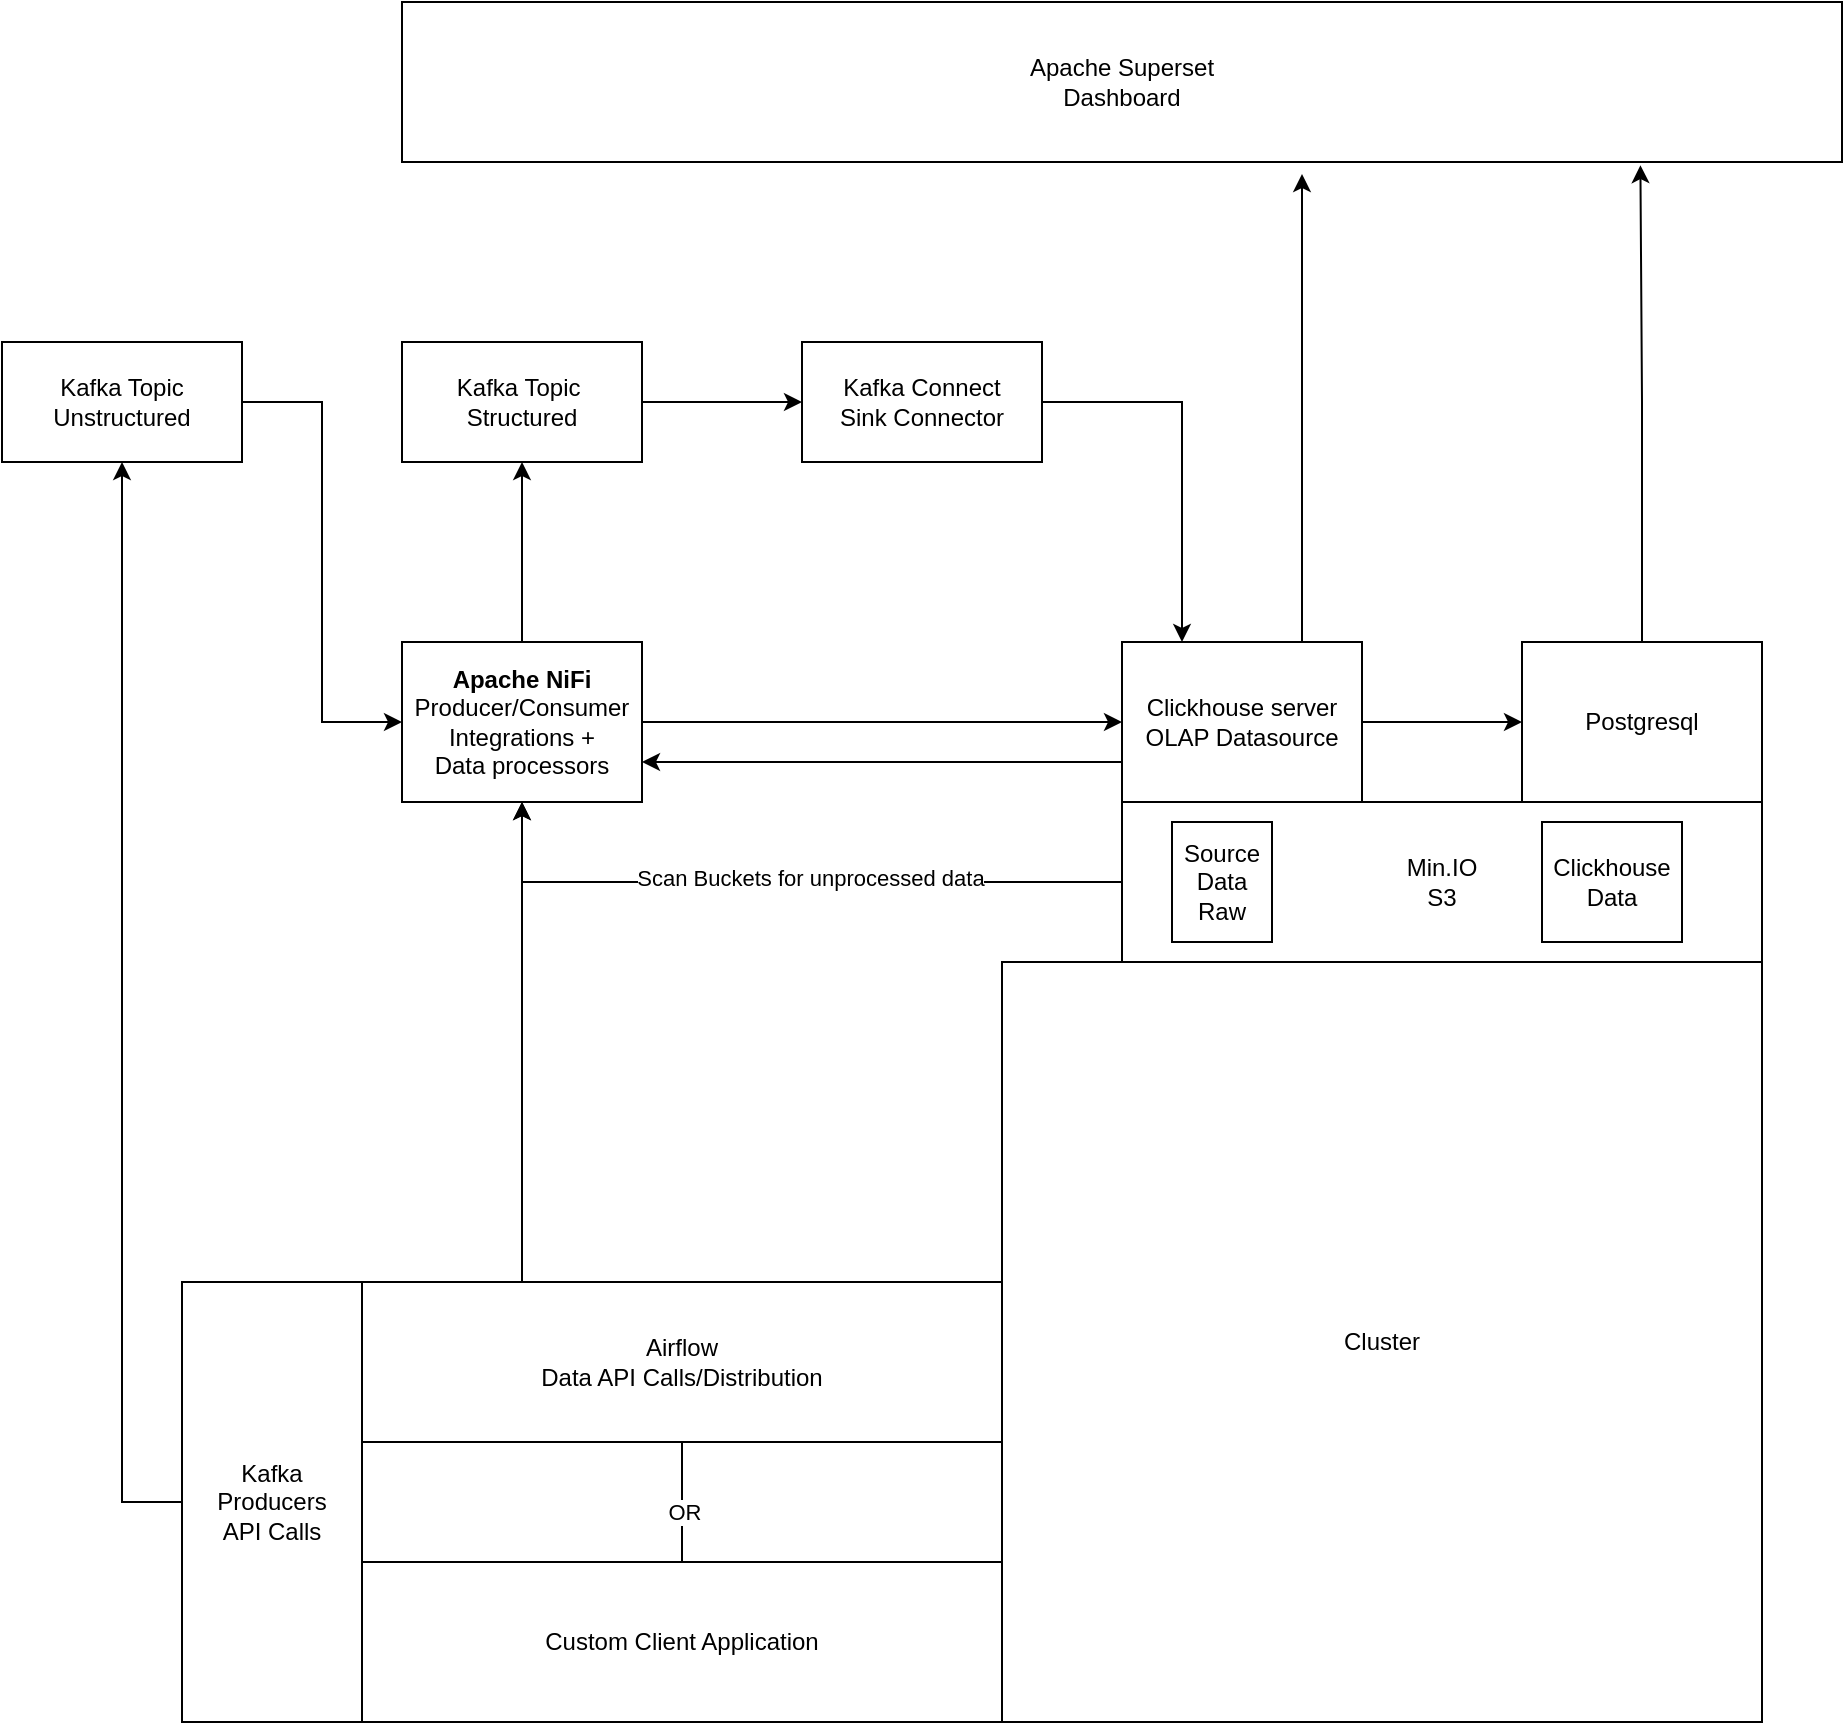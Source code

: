<mxfile version="24.7.6">
  <diagram name="Page-1" id="XsUpKN5bkYY6bdaOg-o0">
    <mxGraphModel dx="1507" dy="1868" grid="1" gridSize="10" guides="1" tooltips="1" connect="1" arrows="1" fold="1" page="1" pageScale="1" pageWidth="850" pageHeight="1100" math="0" shadow="0">
      <root>
        <mxCell id="0" />
        <mxCell id="1" parent="0" />
        <mxCell id="AOcJWjodGGVIR-0718zk-1" value="&lt;div&gt;Apache Superset&lt;br&gt;&lt;/div&gt;&lt;div&gt;Dashboard&lt;/div&gt;" style="rounded=0;whiteSpace=wrap;html=1;" vertex="1" parent="1">
          <mxGeometry x="40" y="-80" width="720" height="80" as="geometry" />
        </mxCell>
        <mxCell id="AOcJWjodGGVIR-0718zk-49" style="edgeStyle=orthogonalEdgeStyle;rounded=0;orthogonalLoop=1;jettySize=auto;html=1;exitX=0;exitY=0.75;exitDx=0;exitDy=0;entryX=1;entryY=0.75;entryDx=0;entryDy=0;" edge="1" parent="1" source="AOcJWjodGGVIR-0718zk-2" target="AOcJWjodGGVIR-0718zk-17">
          <mxGeometry relative="1" as="geometry" />
        </mxCell>
        <mxCell id="AOcJWjodGGVIR-0718zk-55" style="edgeStyle=orthogonalEdgeStyle;rounded=0;orthogonalLoop=1;jettySize=auto;html=1;exitX=1;exitY=0.5;exitDx=0;exitDy=0;entryX=0;entryY=0.5;entryDx=0;entryDy=0;" edge="1" parent="1" source="AOcJWjodGGVIR-0718zk-2" target="AOcJWjodGGVIR-0718zk-54">
          <mxGeometry relative="1" as="geometry" />
        </mxCell>
        <mxCell id="AOcJWjodGGVIR-0718zk-2" value="Clickhouse server&lt;div&gt;OLAP Datasource&lt;/div&gt;" style="rounded=0;whiteSpace=wrap;html=1;" vertex="1" parent="1">
          <mxGeometry x="400" y="240" width="120" height="80" as="geometry" />
        </mxCell>
        <mxCell id="AOcJWjodGGVIR-0718zk-3" style="edgeStyle=orthogonalEdgeStyle;rounded=0;orthogonalLoop=1;jettySize=auto;html=1;exitX=0;exitY=0.5;exitDx=0;exitDy=0;entryX=0.5;entryY=1;entryDx=0;entryDy=0;" edge="1" parent="1" source="AOcJWjodGGVIR-0718zk-5" target="AOcJWjodGGVIR-0718zk-17">
          <mxGeometry relative="1" as="geometry" />
        </mxCell>
        <mxCell id="AOcJWjodGGVIR-0718zk-4" value="Scan Buckets for unprocessed data" style="edgeLabel;html=1;align=center;verticalAlign=middle;resizable=0;points=[];" vertex="1" connectable="0" parent="AOcJWjodGGVIR-0718zk-3">
          <mxGeometry x="-0.081" y="-2" relative="1" as="geometry">
            <mxPoint as="offset" />
          </mxGeometry>
        </mxCell>
        <mxCell id="AOcJWjodGGVIR-0718zk-5" value="Min.IO&lt;div&gt;S3&lt;/div&gt;" style="rounded=0;whiteSpace=wrap;html=1;" vertex="1" parent="1">
          <mxGeometry x="400" y="320" width="320" height="80" as="geometry" />
        </mxCell>
        <mxCell id="AOcJWjodGGVIR-0718zk-6" value="" style="shape=flexArrow;endArrow=classic;html=1;rounded=0;endWidth=26;endSize=15.33;width=78;strokeColor=none;startArrow=block;" edge="1" parent="1">
          <mxGeometry width="50" height="50" relative="1" as="geometry">
            <mxPoint x="570" y="450" as="sourcePoint" />
            <mxPoint x="570" y="260" as="targetPoint" />
            <Array as="points">
              <mxPoint x="570" y="340" />
            </Array>
          </mxGeometry>
        </mxCell>
        <mxCell id="AOcJWjodGGVIR-0718zk-9" value="Source Data Raw" style="rounded=0;whiteSpace=wrap;html=1;" vertex="1" parent="1">
          <mxGeometry x="425" y="330" width="50" height="60" as="geometry" />
        </mxCell>
        <mxCell id="AOcJWjodGGVIR-0718zk-45" style="edgeStyle=orthogonalEdgeStyle;rounded=0;orthogonalLoop=1;jettySize=auto;html=1;exitX=0.25;exitY=0;exitDx=0;exitDy=0;entryX=0.5;entryY=1;entryDx=0;entryDy=0;" edge="1" parent="1" source="AOcJWjodGGVIR-0718zk-10" target="AOcJWjodGGVIR-0718zk-17">
          <mxGeometry relative="1" as="geometry" />
        </mxCell>
        <mxCell id="AOcJWjodGGVIR-0718zk-10" value="Airflow&lt;div&gt;Data API Calls/Distribution&lt;/div&gt;" style="rounded=0;whiteSpace=wrap;html=1;" vertex="1" parent="1">
          <mxGeometry x="20" y="560" width="320" height="80" as="geometry" />
        </mxCell>
        <mxCell id="AOcJWjodGGVIR-0718zk-47" style="edgeStyle=orthogonalEdgeStyle;rounded=0;orthogonalLoop=1;jettySize=auto;html=1;exitX=0;exitY=0.5;exitDx=0;exitDy=0;entryX=0.5;entryY=1;entryDx=0;entryDy=0;" edge="1" parent="1" source="AOcJWjodGGVIR-0718zk-14" target="AOcJWjodGGVIR-0718zk-37">
          <mxGeometry relative="1" as="geometry" />
        </mxCell>
        <mxCell id="AOcJWjodGGVIR-0718zk-14" value="Kafka Producers&lt;div&gt;API Calls&lt;/div&gt;" style="rounded=0;whiteSpace=wrap;html=1;" vertex="1" parent="1">
          <mxGeometry x="-70" y="560" width="90" height="220" as="geometry" />
        </mxCell>
        <mxCell id="AOcJWjodGGVIR-0718zk-15" style="edgeStyle=orthogonalEdgeStyle;rounded=0;orthogonalLoop=1;jettySize=auto;html=1;exitX=1;exitY=0.5;exitDx=0;exitDy=0;entryX=0;entryY=0.5;entryDx=0;entryDy=0;" edge="1" parent="1" source="AOcJWjodGGVIR-0718zk-17" target="AOcJWjodGGVIR-0718zk-2">
          <mxGeometry relative="1" as="geometry">
            <mxPoint x="380" y="290" as="targetPoint" />
          </mxGeometry>
        </mxCell>
        <mxCell id="AOcJWjodGGVIR-0718zk-41" style="edgeStyle=orthogonalEdgeStyle;rounded=0;orthogonalLoop=1;jettySize=auto;html=1;exitX=0.5;exitY=0;exitDx=0;exitDy=0;" edge="1" parent="1" source="AOcJWjodGGVIR-0718zk-17" target="AOcJWjodGGVIR-0718zk-40">
          <mxGeometry relative="1" as="geometry" />
        </mxCell>
        <mxCell id="AOcJWjodGGVIR-0718zk-17" value="&lt;b&gt;Apache NiFi&lt;/b&gt;&lt;div&gt;Producer/Consumer Integrations +&lt;/div&gt;&lt;div&gt;Data processors&lt;/div&gt;" style="rounded=0;whiteSpace=wrap;html=1;" vertex="1" parent="1">
          <mxGeometry x="40" y="240" width="120" height="80" as="geometry" />
        </mxCell>
        <mxCell id="AOcJWjodGGVIR-0718zk-18" style="edgeStyle=orthogonalEdgeStyle;rounded=0;orthogonalLoop=1;jettySize=auto;html=1;exitX=0.75;exitY=0;exitDx=0;exitDy=0;" edge="1" parent="1" source="AOcJWjodGGVIR-0718zk-2">
          <mxGeometry relative="1" as="geometry">
            <mxPoint x="490" y="6" as="targetPoint" />
          </mxGeometry>
        </mxCell>
        <mxCell id="AOcJWjodGGVIR-0718zk-39" style="edgeStyle=orthogonalEdgeStyle;rounded=0;orthogonalLoop=1;jettySize=auto;html=1;exitX=1;exitY=0.5;exitDx=0;exitDy=0;entryX=0;entryY=0.5;entryDx=0;entryDy=0;" edge="1" parent="1" source="AOcJWjodGGVIR-0718zk-37" target="AOcJWjodGGVIR-0718zk-17">
          <mxGeometry relative="1" as="geometry" />
        </mxCell>
        <mxCell id="AOcJWjodGGVIR-0718zk-37" value="Kafka Topic&lt;div&gt;Unstructured&lt;/div&gt;" style="rounded=0;whiteSpace=wrap;html=1;" vertex="1" parent="1">
          <mxGeometry x="-160" y="90" width="120" height="60" as="geometry" />
        </mxCell>
        <mxCell id="AOcJWjodGGVIR-0718zk-43" style="edgeStyle=orthogonalEdgeStyle;rounded=0;orthogonalLoop=1;jettySize=auto;html=1;exitX=1;exitY=0.5;exitDx=0;exitDy=0;entryX=0;entryY=0.5;entryDx=0;entryDy=0;" edge="1" parent="1" source="AOcJWjodGGVIR-0718zk-40" target="AOcJWjodGGVIR-0718zk-42">
          <mxGeometry relative="1" as="geometry" />
        </mxCell>
        <mxCell id="AOcJWjodGGVIR-0718zk-40" value="Kafka Topic&amp;nbsp;&lt;div&gt;Structured&lt;/div&gt;" style="rounded=0;whiteSpace=wrap;html=1;" vertex="1" parent="1">
          <mxGeometry x="40" y="90" width="120" height="60" as="geometry" />
        </mxCell>
        <mxCell id="AOcJWjodGGVIR-0718zk-44" style="edgeStyle=orthogonalEdgeStyle;rounded=0;orthogonalLoop=1;jettySize=auto;html=1;exitX=1;exitY=0.5;exitDx=0;exitDy=0;entryX=0.25;entryY=0;entryDx=0;entryDy=0;" edge="1" parent="1" source="AOcJWjodGGVIR-0718zk-42" target="AOcJWjodGGVIR-0718zk-2">
          <mxGeometry relative="1" as="geometry" />
        </mxCell>
        <mxCell id="AOcJWjodGGVIR-0718zk-42" value="Kafka Connect&lt;div&gt;Sink Connector&lt;/div&gt;" style="rounded=0;whiteSpace=wrap;html=1;" vertex="1" parent="1">
          <mxGeometry x="240" y="90" width="120" height="60" as="geometry" />
        </mxCell>
        <mxCell id="AOcJWjodGGVIR-0718zk-51" value="" style="edgeStyle=orthogonalEdgeStyle;rounded=0;orthogonalLoop=1;jettySize=auto;html=1;endArrow=none;endFill=0;" edge="1" parent="1" source="AOcJWjodGGVIR-0718zk-50" target="AOcJWjodGGVIR-0718zk-10">
          <mxGeometry relative="1" as="geometry" />
        </mxCell>
        <mxCell id="AOcJWjodGGVIR-0718zk-52" value="OR" style="edgeLabel;html=1;align=center;verticalAlign=middle;resizable=0;points=[];" vertex="1" connectable="0" parent="AOcJWjodGGVIR-0718zk-51">
          <mxGeometry x="-0.148" y="-1" relative="1" as="geometry">
            <mxPoint as="offset" />
          </mxGeometry>
        </mxCell>
        <mxCell id="AOcJWjodGGVIR-0718zk-50" value="Custom Client Application" style="rounded=0;whiteSpace=wrap;html=1;" vertex="1" parent="1">
          <mxGeometry x="20" y="700" width="320" height="80" as="geometry" />
        </mxCell>
        <mxCell id="AOcJWjodGGVIR-0718zk-53" value="Cluster" style="rounded=0;whiteSpace=wrap;html=1;" vertex="1" parent="1">
          <mxGeometry x="340" y="400" width="380" height="380" as="geometry" />
        </mxCell>
        <mxCell id="AOcJWjodGGVIR-0718zk-54" value="&lt;div&gt;Postgresql&lt;/div&gt;" style="rounded=0;whiteSpace=wrap;html=1;" vertex="1" parent="1">
          <mxGeometry x="600" y="240" width="120" height="80" as="geometry" />
        </mxCell>
        <mxCell id="AOcJWjodGGVIR-0718zk-56" style="edgeStyle=orthogonalEdgeStyle;rounded=0;orthogonalLoop=1;jettySize=auto;html=1;exitX=0.5;exitY=0;exitDx=0;exitDy=0;entryX=0.86;entryY=1.02;entryDx=0;entryDy=0;entryPerimeter=0;" edge="1" parent="1" source="AOcJWjodGGVIR-0718zk-54" target="AOcJWjodGGVIR-0718zk-1">
          <mxGeometry relative="1" as="geometry" />
        </mxCell>
        <mxCell id="AOcJWjodGGVIR-0718zk-57" value="Clickhouse&lt;div&gt;Data&lt;/div&gt;" style="rounded=0;whiteSpace=wrap;html=1;" vertex="1" parent="1">
          <mxGeometry x="610" y="330" width="70" height="60" as="geometry" />
        </mxCell>
      </root>
    </mxGraphModel>
  </diagram>
</mxfile>
